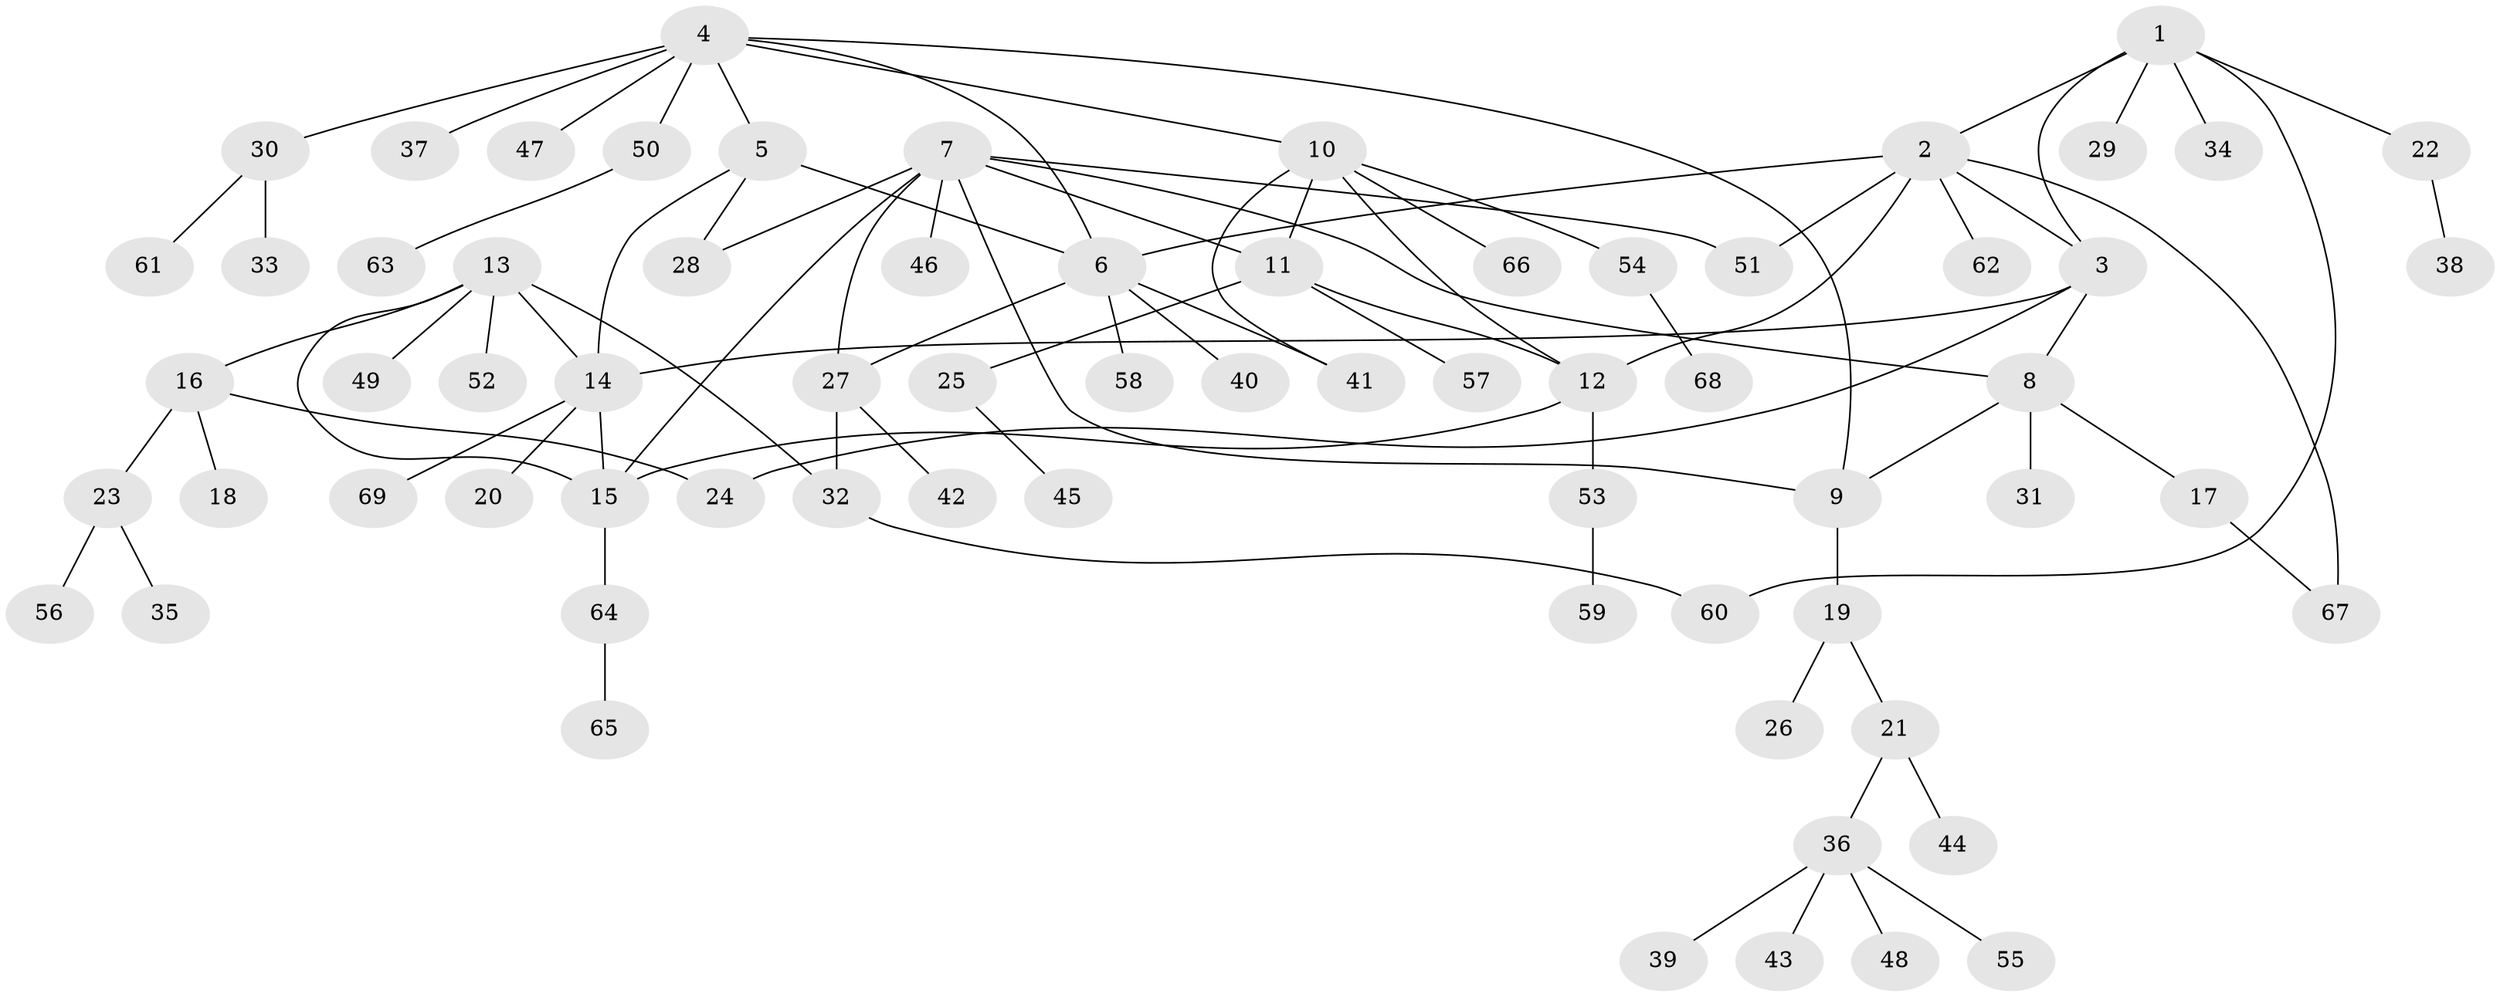 // Generated by graph-tools (version 1.1) at 2025/26/03/09/25 03:26:44]
// undirected, 69 vertices, 87 edges
graph export_dot {
graph [start="1"]
  node [color=gray90,style=filled];
  1;
  2;
  3;
  4;
  5;
  6;
  7;
  8;
  9;
  10;
  11;
  12;
  13;
  14;
  15;
  16;
  17;
  18;
  19;
  20;
  21;
  22;
  23;
  24;
  25;
  26;
  27;
  28;
  29;
  30;
  31;
  32;
  33;
  34;
  35;
  36;
  37;
  38;
  39;
  40;
  41;
  42;
  43;
  44;
  45;
  46;
  47;
  48;
  49;
  50;
  51;
  52;
  53;
  54;
  55;
  56;
  57;
  58;
  59;
  60;
  61;
  62;
  63;
  64;
  65;
  66;
  67;
  68;
  69;
  1 -- 2;
  1 -- 3;
  1 -- 22;
  1 -- 29;
  1 -- 34;
  1 -- 60;
  2 -- 3;
  2 -- 6;
  2 -- 12;
  2 -- 51;
  2 -- 62;
  2 -- 67;
  3 -- 8;
  3 -- 14;
  3 -- 24;
  4 -- 5;
  4 -- 6;
  4 -- 9;
  4 -- 10;
  4 -- 30;
  4 -- 37;
  4 -- 47;
  4 -- 50;
  5 -- 6;
  5 -- 14;
  5 -- 28;
  6 -- 27;
  6 -- 40;
  6 -- 41;
  6 -- 58;
  7 -- 8;
  7 -- 9;
  7 -- 11;
  7 -- 15;
  7 -- 27;
  7 -- 28;
  7 -- 46;
  7 -- 51;
  8 -- 9;
  8 -- 17;
  8 -- 31;
  9 -- 19;
  10 -- 11;
  10 -- 12;
  10 -- 41;
  10 -- 54;
  10 -- 66;
  11 -- 12;
  11 -- 25;
  11 -- 57;
  12 -- 15;
  12 -- 53;
  13 -- 14;
  13 -- 15;
  13 -- 16;
  13 -- 32;
  13 -- 49;
  13 -- 52;
  14 -- 15;
  14 -- 20;
  14 -- 69;
  15 -- 64;
  16 -- 18;
  16 -- 23;
  16 -- 24;
  17 -- 67;
  19 -- 21;
  19 -- 26;
  21 -- 36;
  21 -- 44;
  22 -- 38;
  23 -- 35;
  23 -- 56;
  25 -- 45;
  27 -- 32;
  27 -- 42;
  30 -- 33;
  30 -- 61;
  32 -- 60;
  36 -- 39;
  36 -- 43;
  36 -- 48;
  36 -- 55;
  50 -- 63;
  53 -- 59;
  54 -- 68;
  64 -- 65;
}
